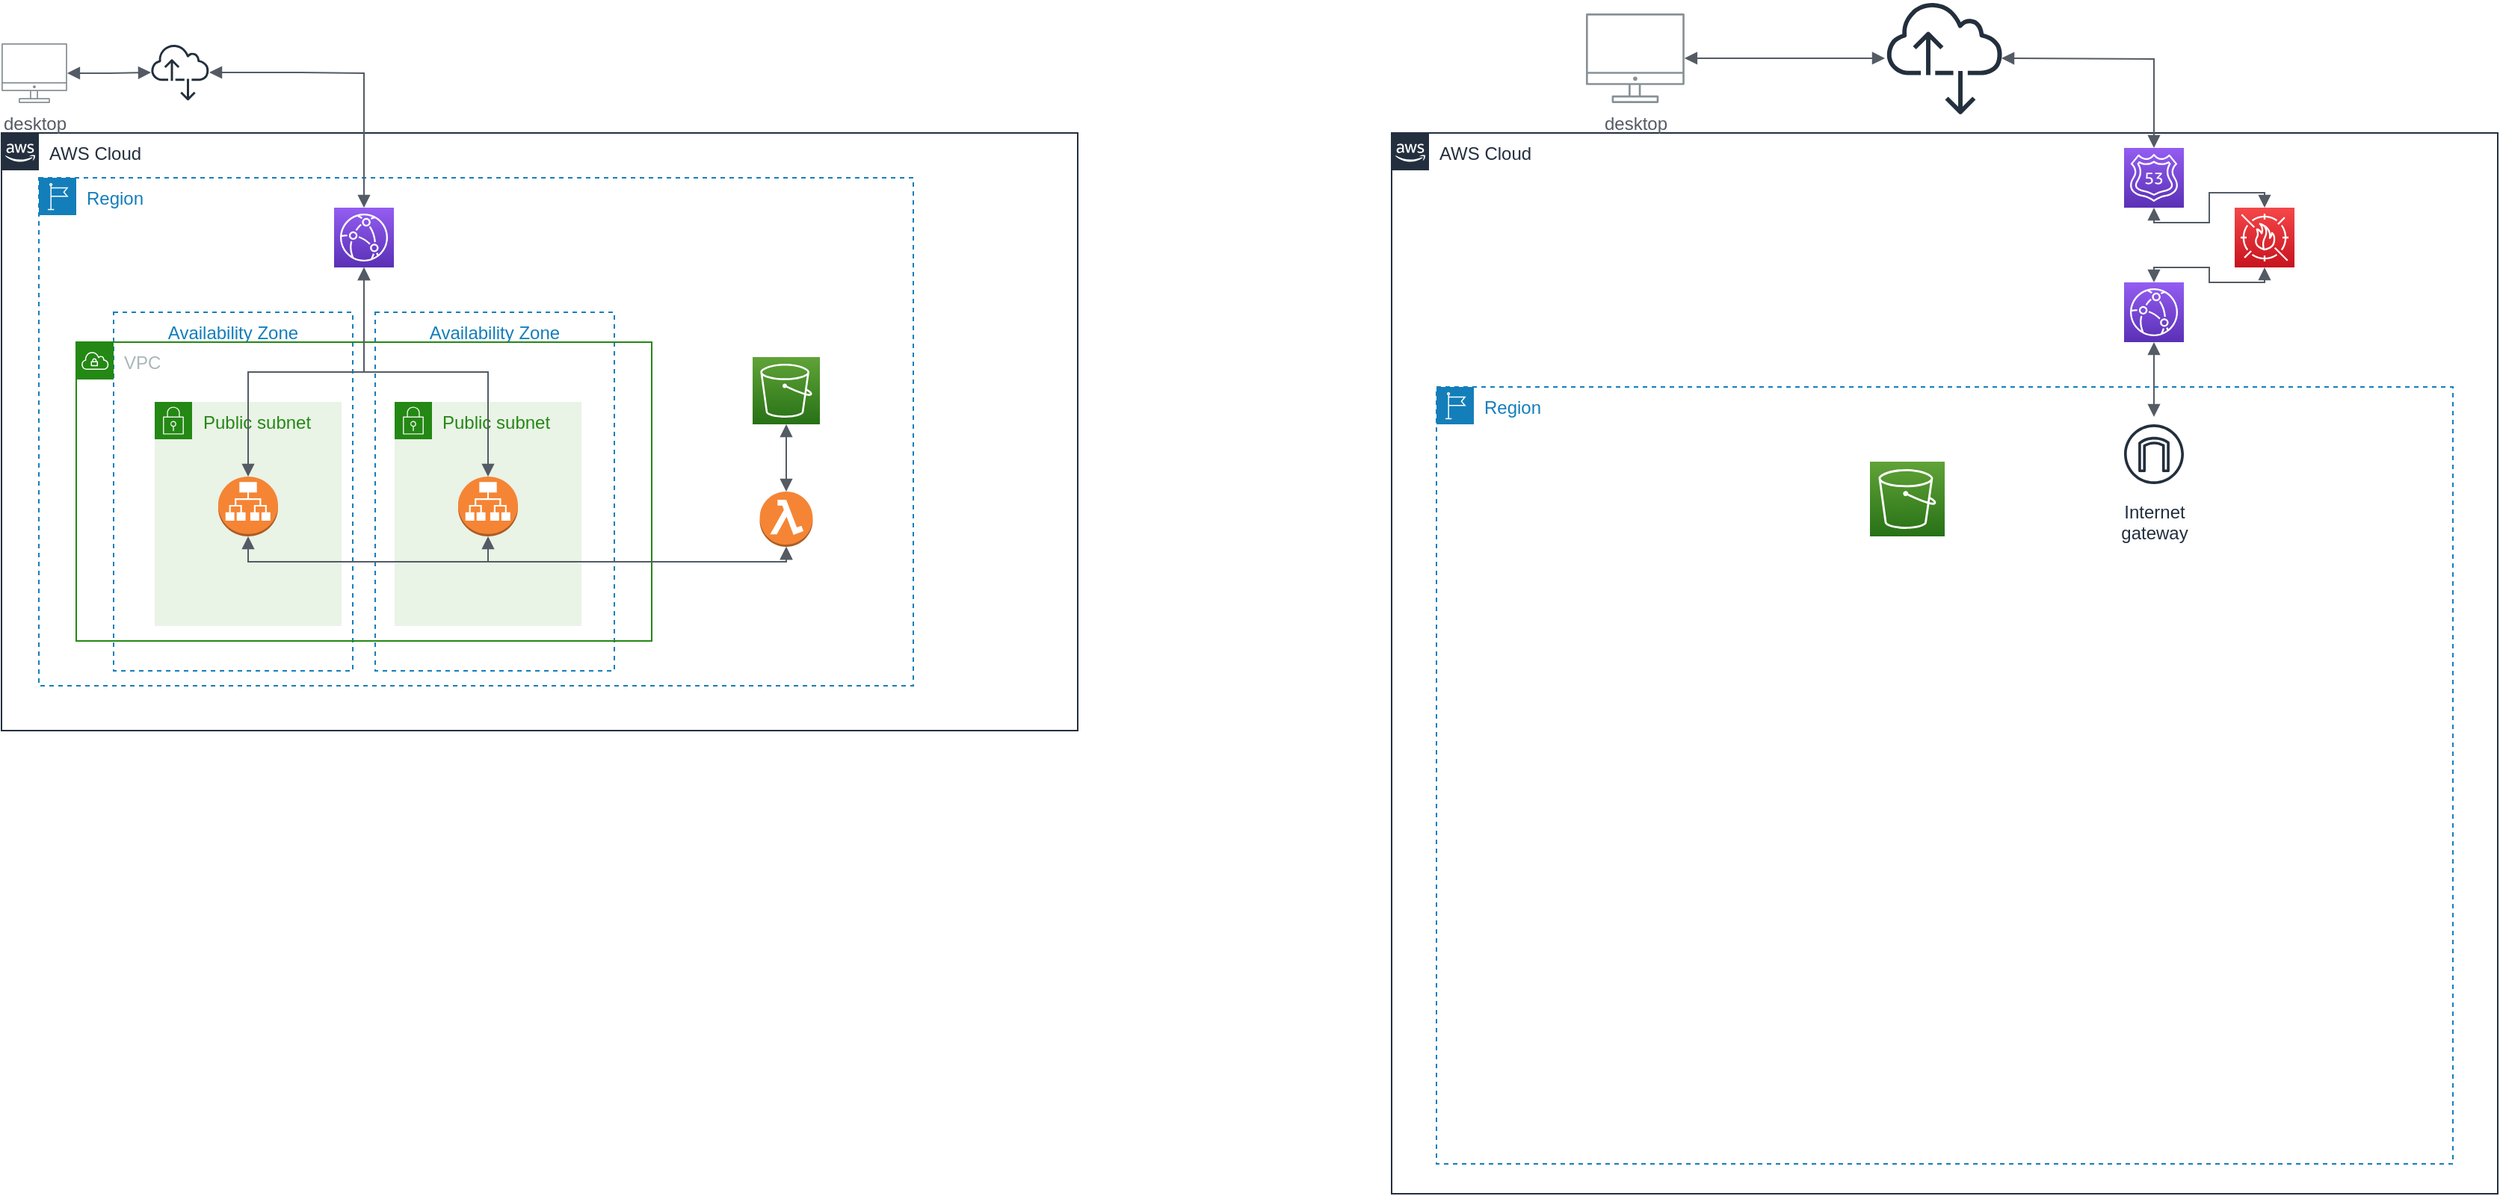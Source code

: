 <mxfile version="21.6.2" type="github">
  <diagram name="Página-1" id="YGJWtJ3cUf168S3beNlN">
    <mxGraphModel dx="1061" dy="606" grid="1" gridSize="10" guides="1" tooltips="1" connect="1" arrows="1" fold="1" page="1" pageScale="1" pageWidth="827" pageHeight="1169" math="0" shadow="0">
      <root>
        <mxCell id="0" />
        <mxCell id="1" parent="0" />
        <mxCell id="yXVNnpoms7gri91q-Bst-2" value="AWS Cloud" style="points=[[0,0],[0.25,0],[0.5,0],[0.75,0],[1,0],[1,0.25],[1,0.5],[1,0.75],[1,1],[0.75,1],[0.5,1],[0.25,1],[0,1],[0,0.75],[0,0.5],[0,0.25]];outlineConnect=0;gradientColor=none;html=1;whiteSpace=wrap;fontSize=12;fontStyle=0;container=1;pointerEvents=0;collapsible=0;recursiveResize=0;shape=mxgraph.aws4.group;grIcon=mxgraph.aws4.group_aws_cloud_alt;strokeColor=#232F3E;fillColor=none;verticalAlign=top;align=left;spacingLeft=30;fontColor=#232F3E;dashed=0;" parent="1" vertex="1">
          <mxGeometry x="160" y="120" width="720" height="400" as="geometry" />
        </mxCell>
        <mxCell id="yXVNnpoms7gri91q-Bst-31" style="edgeStyle=orthogonalEdgeStyle;rounded=0;orthogonalLoop=1;jettySize=auto;html=1;exitX=0.5;exitY=1;exitDx=0;exitDy=0;" parent="yXVNnpoms7gri91q-Bst-2" edge="1">
          <mxGeometry relative="1" as="geometry">
            <mxPoint x="505" y="630" as="sourcePoint" />
            <mxPoint x="505" y="630" as="targetPoint" />
          </mxGeometry>
        </mxCell>
        <mxCell id="yXVNnpoms7gri91q-Bst-1" value="Region" style="points=[[0,0],[0.25,0],[0.5,0],[0.75,0],[1,0],[1,0.25],[1,0.5],[1,0.75],[1,1],[0.75,1],[0.5,1],[0.25,1],[0,1],[0,0.75],[0,0.5],[0,0.25]];outlineConnect=0;gradientColor=none;html=1;whiteSpace=wrap;fontSize=12;fontStyle=0;container=1;pointerEvents=0;collapsible=0;recursiveResize=0;shape=mxgraph.aws4.group;grIcon=mxgraph.aws4.group_region;strokeColor=#147EBA;fillColor=none;verticalAlign=top;align=left;spacingLeft=30;fontColor=#147EBA;dashed=1;" parent="yXVNnpoms7gri91q-Bst-2" vertex="1">
          <mxGeometry x="25" y="30" width="585" height="340" as="geometry" />
        </mxCell>
        <mxCell id="r1M-Wq1kkN-ANrsIo-Ac-29" value="Availability Zone" style="fillColor=none;strokeColor=#147EBA;dashed=1;verticalAlign=top;fontStyle=0;fontColor=#147EBA;whiteSpace=wrap;html=1;" vertex="1" parent="yXVNnpoms7gri91q-Bst-1">
          <mxGeometry x="225" y="90" width="160" height="240" as="geometry" />
        </mxCell>
        <mxCell id="r1M-Wq1kkN-ANrsIo-Ac-20" value="Availability Zone" style="fillColor=none;strokeColor=#147EBA;dashed=1;verticalAlign=top;fontStyle=0;fontColor=#147EBA;whiteSpace=wrap;html=1;" vertex="1" parent="yXVNnpoms7gri91q-Bst-1">
          <mxGeometry x="50" y="90" width="160" height="240" as="geometry" />
        </mxCell>
        <mxCell id="r1M-Wq1kkN-ANrsIo-Ac-19" value="VPC" style="points=[[0,0],[0.25,0],[0.5,0],[0.75,0],[1,0],[1,0.25],[1,0.5],[1,0.75],[1,1],[0.75,1],[0.5,1],[0.25,1],[0,1],[0,0.75],[0,0.5],[0,0.25]];outlineConnect=0;gradientColor=none;html=1;whiteSpace=wrap;fontSize=12;fontStyle=0;container=1;pointerEvents=0;collapsible=0;recursiveResize=0;shape=mxgraph.aws4.group;grIcon=mxgraph.aws4.group_vpc;strokeColor=#248814;fillColor=none;verticalAlign=top;align=left;spacingLeft=30;fontColor=#AAB7B8;dashed=0;" vertex="1" parent="yXVNnpoms7gri91q-Bst-1">
          <mxGeometry x="25" y="110" width="385" height="200" as="geometry" />
        </mxCell>
        <mxCell id="r1M-Wq1kkN-ANrsIo-Ac-21" value="Public subnet" style="points=[[0,0],[0.25,0],[0.5,0],[0.75,0],[1,0],[1,0.25],[1,0.5],[1,0.75],[1,1],[0.75,1],[0.5,1],[0.25,1],[0,1],[0,0.75],[0,0.5],[0,0.25]];outlineConnect=0;gradientColor=none;html=1;whiteSpace=wrap;fontSize=12;fontStyle=0;container=1;pointerEvents=0;collapsible=0;recursiveResize=0;shape=mxgraph.aws4.group;grIcon=mxgraph.aws4.group_security_group;grStroke=0;strokeColor=#248814;fillColor=#E9F3E6;verticalAlign=top;align=left;spacingLeft=30;fontColor=#248814;dashed=0;" vertex="1" parent="r1M-Wq1kkN-ANrsIo-Ac-19">
          <mxGeometry x="52.5" y="40" width="125" height="150" as="geometry" />
        </mxCell>
        <mxCell id="r1M-Wq1kkN-ANrsIo-Ac-26" value="" style="outlineConnect=0;dashed=0;verticalLabelPosition=bottom;verticalAlign=top;align=center;html=1;shape=mxgraph.aws3.application_load_balancer;fillColor=#F58534;gradientColor=none;" vertex="1" parent="r1M-Wq1kkN-ANrsIo-Ac-21">
          <mxGeometry x="42.5" y="50" width="40" height="40" as="geometry" />
        </mxCell>
        <mxCell id="r1M-Wq1kkN-ANrsIo-Ac-24" value="Public subnet" style="points=[[0,0],[0.25,0],[0.5,0],[0.75,0],[1,0],[1,0.25],[1,0.5],[1,0.75],[1,1],[0.75,1],[0.5,1],[0.25,1],[0,1],[0,0.75],[0,0.5],[0,0.25]];outlineConnect=0;gradientColor=none;html=1;whiteSpace=wrap;fontSize=12;fontStyle=0;container=1;pointerEvents=0;collapsible=0;recursiveResize=0;shape=mxgraph.aws4.group;grIcon=mxgraph.aws4.group_security_group;grStroke=0;strokeColor=#248814;fillColor=#E9F3E6;verticalAlign=top;align=left;spacingLeft=30;fontColor=#248814;dashed=0;" vertex="1" parent="r1M-Wq1kkN-ANrsIo-Ac-19">
          <mxGeometry x="213" y="40" width="125" height="150" as="geometry" />
        </mxCell>
        <mxCell id="r1M-Wq1kkN-ANrsIo-Ac-25" value="" style="outlineConnect=0;dashed=0;verticalLabelPosition=bottom;verticalAlign=top;align=center;html=1;shape=mxgraph.aws3.application_load_balancer;fillColor=#F58534;gradientColor=none;" vertex="1" parent="r1M-Wq1kkN-ANrsIo-Ac-24">
          <mxGeometry x="42.5" y="50" width="40" height="40" as="geometry" />
        </mxCell>
        <mxCell id="yXVNnpoms7gri91q-Bst-18" value="" style="sketch=0;points=[[0,0,0],[0.25,0,0],[0.5,0,0],[0.75,0,0],[1,0,0],[0,1,0],[0.25,1,0],[0.5,1,0],[0.75,1,0],[1,1,0],[0,0.25,0],[0,0.5,0],[0,0.75,0],[1,0.25,0],[1,0.5,0],[1,0.75,0]];outlineConnect=0;fontColor=#232F3E;gradientColor=#60A337;gradientDirection=north;fillColor=#277116;strokeColor=#ffffff;dashed=0;verticalLabelPosition=bottom;verticalAlign=top;align=center;html=1;fontSize=12;fontStyle=0;aspect=fixed;shape=mxgraph.aws4.resourceIcon;resIcon=mxgraph.aws4.s3;" parent="yXVNnpoms7gri91q-Bst-1" vertex="1">
          <mxGeometry x="477.5" y="120" width="45" height="45" as="geometry" />
        </mxCell>
        <mxCell id="yXVNnpoms7gri91q-Bst-25" value="" style="sketch=0;points=[[0,0,0],[0.25,0,0],[0.5,0,0],[0.75,0,0],[1,0,0],[0,1,0],[0.25,1,0],[0.5,1,0],[0.75,1,0],[1,1,0],[0,0.25,0],[0,0.5,0],[0,0.75,0],[1,0.25,0],[1,0.5,0],[1,0.75,0]];outlineConnect=0;fontColor=#232F3E;gradientColor=#945DF2;gradientDirection=north;fillColor=#5A30B5;strokeColor=#ffffff;dashed=0;verticalLabelPosition=bottom;verticalAlign=top;align=center;html=1;fontSize=12;fontStyle=0;aspect=fixed;shape=mxgraph.aws4.resourceIcon;resIcon=mxgraph.aws4.cloudfront;" parent="yXVNnpoms7gri91q-Bst-1" vertex="1">
          <mxGeometry x="197.5" y="20" width="40" height="40" as="geometry" />
        </mxCell>
        <mxCell id="r1M-Wq1kkN-ANrsIo-Ac-28" value="" style="edgeStyle=orthogonalEdgeStyle;html=1;endArrow=block;elbow=vertical;startArrow=block;startFill=1;endFill=1;strokeColor=#545B64;rounded=0;exitX=0.5;exitY=1;exitDx=0;exitDy=0;exitPerimeter=0;entryX=0.5;entryY=0;entryDx=0;entryDy=0;entryPerimeter=0;" edge="1" parent="yXVNnpoms7gri91q-Bst-1" source="yXVNnpoms7gri91q-Bst-25" target="r1M-Wq1kkN-ANrsIo-Ac-25">
          <mxGeometry width="100" relative="1" as="geometry">
            <mxPoint x="315" y="140" as="sourcePoint" />
            <mxPoint x="415" y="140" as="targetPoint" />
            <Array as="points">
              <mxPoint x="218" y="130" />
              <mxPoint x="301" y="130" />
            </Array>
          </mxGeometry>
        </mxCell>
        <mxCell id="r1M-Wq1kkN-ANrsIo-Ac-31" value="" style="edgeStyle=orthogonalEdgeStyle;html=1;endArrow=block;elbow=vertical;startArrow=block;startFill=1;endFill=1;strokeColor=#545B64;rounded=0;entryX=0.5;entryY=0;entryDx=0;entryDy=0;entryPerimeter=0;exitX=0.5;exitY=1;exitDx=0;exitDy=0;exitPerimeter=0;" edge="1" parent="yXVNnpoms7gri91q-Bst-1" source="yXVNnpoms7gri91q-Bst-25" target="r1M-Wq1kkN-ANrsIo-Ac-26">
          <mxGeometry width="100" relative="1" as="geometry">
            <mxPoint x="305" y="140" as="sourcePoint" />
            <mxPoint x="405" y="140" as="targetPoint" />
            <Array as="points">
              <mxPoint x="218" y="130" />
              <mxPoint x="140" y="130" />
            </Array>
          </mxGeometry>
        </mxCell>
        <mxCell id="r1M-Wq1kkN-ANrsIo-Ac-32" value="" style="outlineConnect=0;dashed=0;verticalLabelPosition=bottom;verticalAlign=top;align=center;html=1;shape=mxgraph.aws3.lambda_function;fillColor=#F58534;gradientColor=none;" vertex="1" parent="yXVNnpoms7gri91q-Bst-1">
          <mxGeometry x="482.27" y="210" width="35.46" height="37" as="geometry" />
        </mxCell>
        <mxCell id="r1M-Wq1kkN-ANrsIo-Ac-33" value="" style="edgeStyle=orthogonalEdgeStyle;html=1;endArrow=block;elbow=vertical;startArrow=block;startFill=1;endFill=1;strokeColor=#545B64;rounded=0;exitX=0.5;exitY=1;exitDx=0;exitDy=0;exitPerimeter=0;entryX=0.5;entryY=1;entryDx=0;entryDy=0;entryPerimeter=0;" edge="1" parent="yXVNnpoms7gri91q-Bst-1" source="r1M-Wq1kkN-ANrsIo-Ac-26" target="r1M-Wq1kkN-ANrsIo-Ac-32">
          <mxGeometry width="100" relative="1" as="geometry">
            <mxPoint x="225" y="180" as="sourcePoint" />
            <mxPoint x="325" y="180" as="targetPoint" />
          </mxGeometry>
        </mxCell>
        <mxCell id="r1M-Wq1kkN-ANrsIo-Ac-34" value="" style="edgeStyle=orthogonalEdgeStyle;html=1;endArrow=block;elbow=vertical;startArrow=block;startFill=1;endFill=1;strokeColor=#545B64;rounded=0;exitX=0.5;exitY=1;exitDx=0;exitDy=0;exitPerimeter=0;entryX=0.5;entryY=1;entryDx=0;entryDy=0;entryPerimeter=0;" edge="1" parent="yXVNnpoms7gri91q-Bst-1" source="r1M-Wq1kkN-ANrsIo-Ac-25" target="r1M-Wq1kkN-ANrsIo-Ac-32">
          <mxGeometry width="100" relative="1" as="geometry">
            <mxPoint x="225" y="180" as="sourcePoint" />
            <mxPoint x="325" y="180" as="targetPoint" />
          </mxGeometry>
        </mxCell>
        <mxCell id="r1M-Wq1kkN-ANrsIo-Ac-35" value="" style="edgeStyle=orthogonalEdgeStyle;html=1;endArrow=block;elbow=vertical;startArrow=block;startFill=1;endFill=1;strokeColor=#545B64;rounded=0;entryX=0.5;entryY=0;entryDx=0;entryDy=0;entryPerimeter=0;exitX=0.5;exitY=1;exitDx=0;exitDy=0;exitPerimeter=0;" edge="1" parent="yXVNnpoms7gri91q-Bst-1" source="yXVNnpoms7gri91q-Bst-18" target="r1M-Wq1kkN-ANrsIo-Ac-32">
          <mxGeometry width="100" relative="1" as="geometry">
            <mxPoint x="225" y="180" as="sourcePoint" />
            <mxPoint x="325" y="180" as="targetPoint" />
          </mxGeometry>
        </mxCell>
        <mxCell id="yXVNnpoms7gri91q-Bst-27" value="desktop" style="sketch=0;outlineConnect=0;gradientColor=none;fontColor=#545B64;strokeColor=none;fillColor=#879196;dashed=0;verticalLabelPosition=bottom;verticalAlign=top;align=center;html=1;fontSize=12;fontStyle=0;aspect=fixed;shape=mxgraph.aws4.illustration_desktop;pointerEvents=1" parent="1" vertex="1">
          <mxGeometry x="160" y="60" width="43.95" height="40" as="geometry" />
        </mxCell>
        <mxCell id="yXVNnpoms7gri91q-Bst-28" value="" style="edgeStyle=orthogonalEdgeStyle;html=1;endArrow=block;elbow=vertical;startArrow=block;startFill=1;endFill=1;strokeColor=#545B64;rounded=0;" parent="1" source="yXVNnpoms7gri91q-Bst-27" target="yXVNnpoms7gri91q-Bst-35" edge="1">
          <mxGeometry width="100" relative="1" as="geometry">
            <mxPoint x="580" y="110" as="sourcePoint" />
            <mxPoint x="680" y="110" as="targetPoint" />
          </mxGeometry>
        </mxCell>
        <mxCell id="yXVNnpoms7gri91q-Bst-35" value="" style="sketch=0;outlineConnect=0;fontColor=#232F3E;gradientColor=none;fillColor=#232F3D;strokeColor=none;dashed=0;verticalLabelPosition=bottom;verticalAlign=top;align=center;html=1;fontSize=12;fontStyle=0;aspect=fixed;pointerEvents=1;shape=mxgraph.aws4.internet_alt2;" parent="1" vertex="1">
          <mxGeometry x="260" y="60" width="39" height="39" as="geometry" />
        </mxCell>
        <mxCell id="yXVNnpoms7gri91q-Bst-36" value="" style="edgeStyle=orthogonalEdgeStyle;html=1;endArrow=block;elbow=vertical;startArrow=block;startFill=1;endFill=1;strokeColor=#545B64;rounded=0;entryX=0.5;entryY=0;entryDx=0;entryDy=0;entryPerimeter=0;" parent="1" source="yXVNnpoms7gri91q-Bst-35" target="yXVNnpoms7gri91q-Bst-25" edge="1">
          <mxGeometry width="100" relative="1" as="geometry">
            <mxPoint x="580" y="110" as="sourcePoint" />
            <mxPoint x="660" y="130" as="targetPoint" />
            <Array as="points">
              <mxPoint x="360" y="80" />
              <mxPoint x="388" y="80" />
            </Array>
          </mxGeometry>
        </mxCell>
        <mxCell id="r1M-Wq1kkN-ANrsIo-Ac-1" value="Region" style="points=[[0,0],[0.25,0],[0.5,0],[0.75,0],[1,0],[1,0.25],[1,0.5],[1,0.75],[1,1],[0.75,1],[0.5,1],[0.25,1],[0,1],[0,0.75],[0,0.5],[0,0.25]];outlineConnect=0;gradientColor=none;html=1;whiteSpace=wrap;fontSize=12;fontStyle=0;container=1;pointerEvents=0;collapsible=0;recursiveResize=0;shape=mxgraph.aws4.group;grIcon=mxgraph.aws4.group_region;strokeColor=#147EBA;fillColor=none;verticalAlign=top;align=left;spacingLeft=30;fontColor=#147EBA;dashed=1;" vertex="1" parent="1">
          <mxGeometry x="1120" y="290" width="680" height="520" as="geometry" />
        </mxCell>
        <mxCell id="r1M-Wq1kkN-ANrsIo-Ac-2" value="AWS Cloud" style="points=[[0,0],[0.25,0],[0.5,0],[0.75,0],[1,0],[1,0.25],[1,0.5],[1,0.75],[1,1],[0.75,1],[0.5,1],[0.25,1],[0,1],[0,0.75],[0,0.5],[0,0.25]];outlineConnect=0;gradientColor=none;html=1;whiteSpace=wrap;fontSize=12;fontStyle=0;container=1;pointerEvents=0;collapsible=0;recursiveResize=0;shape=mxgraph.aws4.group;grIcon=mxgraph.aws4.group_aws_cloud_alt;strokeColor=#232F3E;fillColor=none;verticalAlign=top;align=left;spacingLeft=30;fontColor=#232F3E;dashed=0;" vertex="1" parent="1">
          <mxGeometry x="1090" y="120" width="740" height="710" as="geometry" />
        </mxCell>
        <mxCell id="r1M-Wq1kkN-ANrsIo-Ac-4" value="" style="sketch=0;points=[[0,0,0],[0.25,0,0],[0.5,0,0],[0.75,0,0],[1,0,0],[0,1,0],[0.25,1,0],[0.5,1,0],[0.75,1,0],[1,1,0],[0,0.25,0],[0,0.5,0],[0,0.75,0],[1,0.25,0],[1,0.5,0],[1,0.75,0]];outlineConnect=0;fontColor=#232F3E;gradientColor=#945DF2;gradientDirection=north;fillColor=#5A30B5;strokeColor=#ffffff;dashed=0;verticalLabelPosition=bottom;verticalAlign=top;align=center;html=1;fontSize=12;fontStyle=0;aspect=fixed;shape=mxgraph.aws4.resourceIcon;resIcon=mxgraph.aws4.cloudfront;" vertex="1" parent="r1M-Wq1kkN-ANrsIo-Ac-2">
          <mxGeometry x="490" y="100" width="40" height="40" as="geometry" />
        </mxCell>
        <mxCell id="r1M-Wq1kkN-ANrsIo-Ac-5" value="" style="sketch=0;points=[[0,0,0],[0.25,0,0],[0.5,0,0],[0.75,0,0],[1,0,0],[0,1,0],[0.25,1,0],[0.5,1,0],[0.75,1,0],[1,1,0],[0,0.25,0],[0,0.5,0],[0,0.75,0],[1,0.25,0],[1,0.5,0],[1,0.75,0]];outlineConnect=0;fontColor=#232F3E;gradientColor=#945DF2;gradientDirection=north;fillColor=#5A30B5;strokeColor=#ffffff;dashed=0;verticalLabelPosition=bottom;verticalAlign=top;align=center;html=1;fontSize=12;fontStyle=0;aspect=fixed;shape=mxgraph.aws4.resourceIcon;resIcon=mxgraph.aws4.route_53;" vertex="1" parent="r1M-Wq1kkN-ANrsIo-Ac-2">
          <mxGeometry x="490" y="10" width="40" height="40" as="geometry" />
        </mxCell>
        <mxCell id="r1M-Wq1kkN-ANrsIo-Ac-6" value="" style="edgeStyle=orthogonalEdgeStyle;html=1;endArrow=block;elbow=vertical;startArrow=block;startFill=1;endFill=1;strokeColor=#545B64;rounded=0;exitX=0.5;exitY=1;exitDx=0;exitDy=0;exitPerimeter=0;entryX=0.5;entryY=0;entryDx=0;entryDy=0;entryPerimeter=0;" edge="1" parent="r1M-Wq1kkN-ANrsIo-Ac-2" source="r1M-Wq1kkN-ANrsIo-Ac-5" target="r1M-Wq1kkN-ANrsIo-Ac-15">
          <mxGeometry width="100" relative="1" as="geometry">
            <mxPoint x="430" y="390" as="sourcePoint" />
            <mxPoint x="500" y="120" as="targetPoint" />
          </mxGeometry>
        </mxCell>
        <mxCell id="r1M-Wq1kkN-ANrsIo-Ac-7" style="edgeStyle=orthogonalEdgeStyle;rounded=0;orthogonalLoop=1;jettySize=auto;html=1;exitX=0.5;exitY=1;exitDx=0;exitDy=0;" edge="1" parent="r1M-Wq1kkN-ANrsIo-Ac-2">
          <mxGeometry relative="1" as="geometry">
            <mxPoint x="505" y="630" as="sourcePoint" />
            <mxPoint x="505" y="630" as="targetPoint" />
          </mxGeometry>
        </mxCell>
        <mxCell id="r1M-Wq1kkN-ANrsIo-Ac-8" value="" style="edgeStyle=orthogonalEdgeStyle;html=1;endArrow=block;elbow=vertical;startArrow=block;startFill=1;endFill=1;strokeColor=#545B64;rounded=0;exitX=0.5;exitY=1;exitDx=0;exitDy=0;exitPerimeter=0;" edge="1" parent="r1M-Wq1kkN-ANrsIo-Ac-2" source="r1M-Wq1kkN-ANrsIo-Ac-4" target="r1M-Wq1kkN-ANrsIo-Ac-9">
          <mxGeometry width="100" relative="1" as="geometry">
            <mxPoint x="430" y="390" as="sourcePoint" />
            <mxPoint x="510" y="260" as="targetPoint" />
          </mxGeometry>
        </mxCell>
        <mxCell id="r1M-Wq1kkN-ANrsIo-Ac-9" value="Internet&#xa;gateway" style="sketch=0;outlineConnect=0;fontColor=#232F3E;gradientColor=none;strokeColor=#232F3E;fillColor=#ffffff;dashed=0;verticalLabelPosition=bottom;verticalAlign=top;align=center;html=1;fontSize=12;fontStyle=0;aspect=fixed;shape=mxgraph.aws4.resourceIcon;resIcon=mxgraph.aws4.internet_gateway;" vertex="1" parent="r1M-Wq1kkN-ANrsIo-Ac-2">
          <mxGeometry x="485" y="190" width="50" height="50" as="geometry" />
        </mxCell>
        <mxCell id="r1M-Wq1kkN-ANrsIo-Ac-10" value="" style="sketch=0;points=[[0,0,0],[0.25,0,0],[0.5,0,0],[0.75,0,0],[1,0,0],[0,1,0],[0.25,1,0],[0.5,1,0],[0.75,1,0],[1,1,0],[0,0.25,0],[0,0.5,0],[0,0.75,0],[1,0.25,0],[1,0.5,0],[1,0.75,0]];outlineConnect=0;fontColor=#232F3E;gradientColor=#60A337;gradientDirection=north;fillColor=#277116;strokeColor=#ffffff;dashed=0;verticalLabelPosition=bottom;verticalAlign=top;align=center;html=1;fontSize=12;fontStyle=0;aspect=fixed;shape=mxgraph.aws4.resourceIcon;resIcon=mxgraph.aws4.s3;" vertex="1" parent="r1M-Wq1kkN-ANrsIo-Ac-2">
          <mxGeometry x="320" y="220" width="50" height="50" as="geometry" />
        </mxCell>
        <mxCell id="r1M-Wq1kkN-ANrsIo-Ac-15" value="" style="sketch=0;points=[[0,0,0],[0.25,0,0],[0.5,0,0],[0.75,0,0],[1,0,0],[0,1,0],[0.25,1,0],[0.5,1,0],[0.75,1,0],[1,1,0],[0,0.25,0],[0,0.5,0],[0,0.75,0],[1,0.25,0],[1,0.5,0],[1,0.75,0]];outlineConnect=0;fontColor=#232F3E;gradientColor=#F54749;gradientDirection=north;fillColor=#C7131F;strokeColor=#ffffff;dashed=0;verticalLabelPosition=bottom;verticalAlign=top;align=center;html=1;fontSize=12;fontStyle=0;aspect=fixed;shape=mxgraph.aws4.resourceIcon;resIcon=mxgraph.aws4.waf;" vertex="1" parent="r1M-Wq1kkN-ANrsIo-Ac-2">
          <mxGeometry x="564" y="50" width="40" height="40" as="geometry" />
        </mxCell>
        <mxCell id="r1M-Wq1kkN-ANrsIo-Ac-16" value="" style="edgeStyle=orthogonalEdgeStyle;html=1;endArrow=block;elbow=vertical;startArrow=block;startFill=1;endFill=1;strokeColor=#545B64;rounded=0;entryX=0.5;entryY=0;entryDx=0;entryDy=0;entryPerimeter=0;exitX=0.5;exitY=1;exitDx=0;exitDy=0;exitPerimeter=0;" edge="1" parent="r1M-Wq1kkN-ANrsIo-Ac-2" source="r1M-Wq1kkN-ANrsIo-Ac-15" target="r1M-Wq1kkN-ANrsIo-Ac-4">
          <mxGeometry width="100" relative="1" as="geometry">
            <mxPoint x="385" y="90" as="sourcePoint" />
            <mxPoint x="485" y="90" as="targetPoint" />
          </mxGeometry>
        </mxCell>
        <mxCell id="r1M-Wq1kkN-ANrsIo-Ac-11" value="desktop" style="sketch=0;outlineConnect=0;gradientColor=none;fontColor=#545B64;strokeColor=none;fillColor=#879196;dashed=0;verticalLabelPosition=bottom;verticalAlign=top;align=center;html=1;fontSize=12;fontStyle=0;aspect=fixed;shape=mxgraph.aws4.illustration_desktop;pointerEvents=1" vertex="1" parent="1">
          <mxGeometry x="1220" y="40" width="65.93" height="60" as="geometry" />
        </mxCell>
        <mxCell id="r1M-Wq1kkN-ANrsIo-Ac-12" value="" style="edgeStyle=orthogonalEdgeStyle;html=1;endArrow=block;elbow=vertical;startArrow=block;startFill=1;endFill=1;strokeColor=#545B64;rounded=0;" edge="1" parent="1" source="r1M-Wq1kkN-ANrsIo-Ac-11">
          <mxGeometry width="100" relative="1" as="geometry">
            <mxPoint x="1520" y="110" as="sourcePoint" />
            <mxPoint x="1420" y="70" as="targetPoint" />
          </mxGeometry>
        </mxCell>
        <mxCell id="r1M-Wq1kkN-ANrsIo-Ac-13" value="" style="edgeStyle=orthogonalEdgeStyle;html=1;endArrow=block;elbow=vertical;startArrow=block;startFill=1;endFill=1;strokeColor=#545B64;rounded=0;entryX=0.5;entryY=0;entryDx=0;entryDy=0;entryPerimeter=0;" edge="1" parent="1" target="r1M-Wq1kkN-ANrsIo-Ac-5">
          <mxGeometry width="100" relative="1" as="geometry">
            <mxPoint x="1498" y="70" as="sourcePoint" />
            <mxPoint x="1620" y="110" as="targetPoint" />
          </mxGeometry>
        </mxCell>
        <mxCell id="r1M-Wq1kkN-ANrsIo-Ac-14" value="" style="sketch=0;outlineConnect=0;fontColor=#232F3E;gradientColor=none;fillColor=#232F3D;strokeColor=none;dashed=0;verticalLabelPosition=bottom;verticalAlign=top;align=center;html=1;fontSize=12;fontStyle=0;aspect=fixed;pointerEvents=1;shape=mxgraph.aws4.internet_alt2;" vertex="1" parent="1">
          <mxGeometry x="1421" y="31" width="78" height="78" as="geometry" />
        </mxCell>
      </root>
    </mxGraphModel>
  </diagram>
</mxfile>
